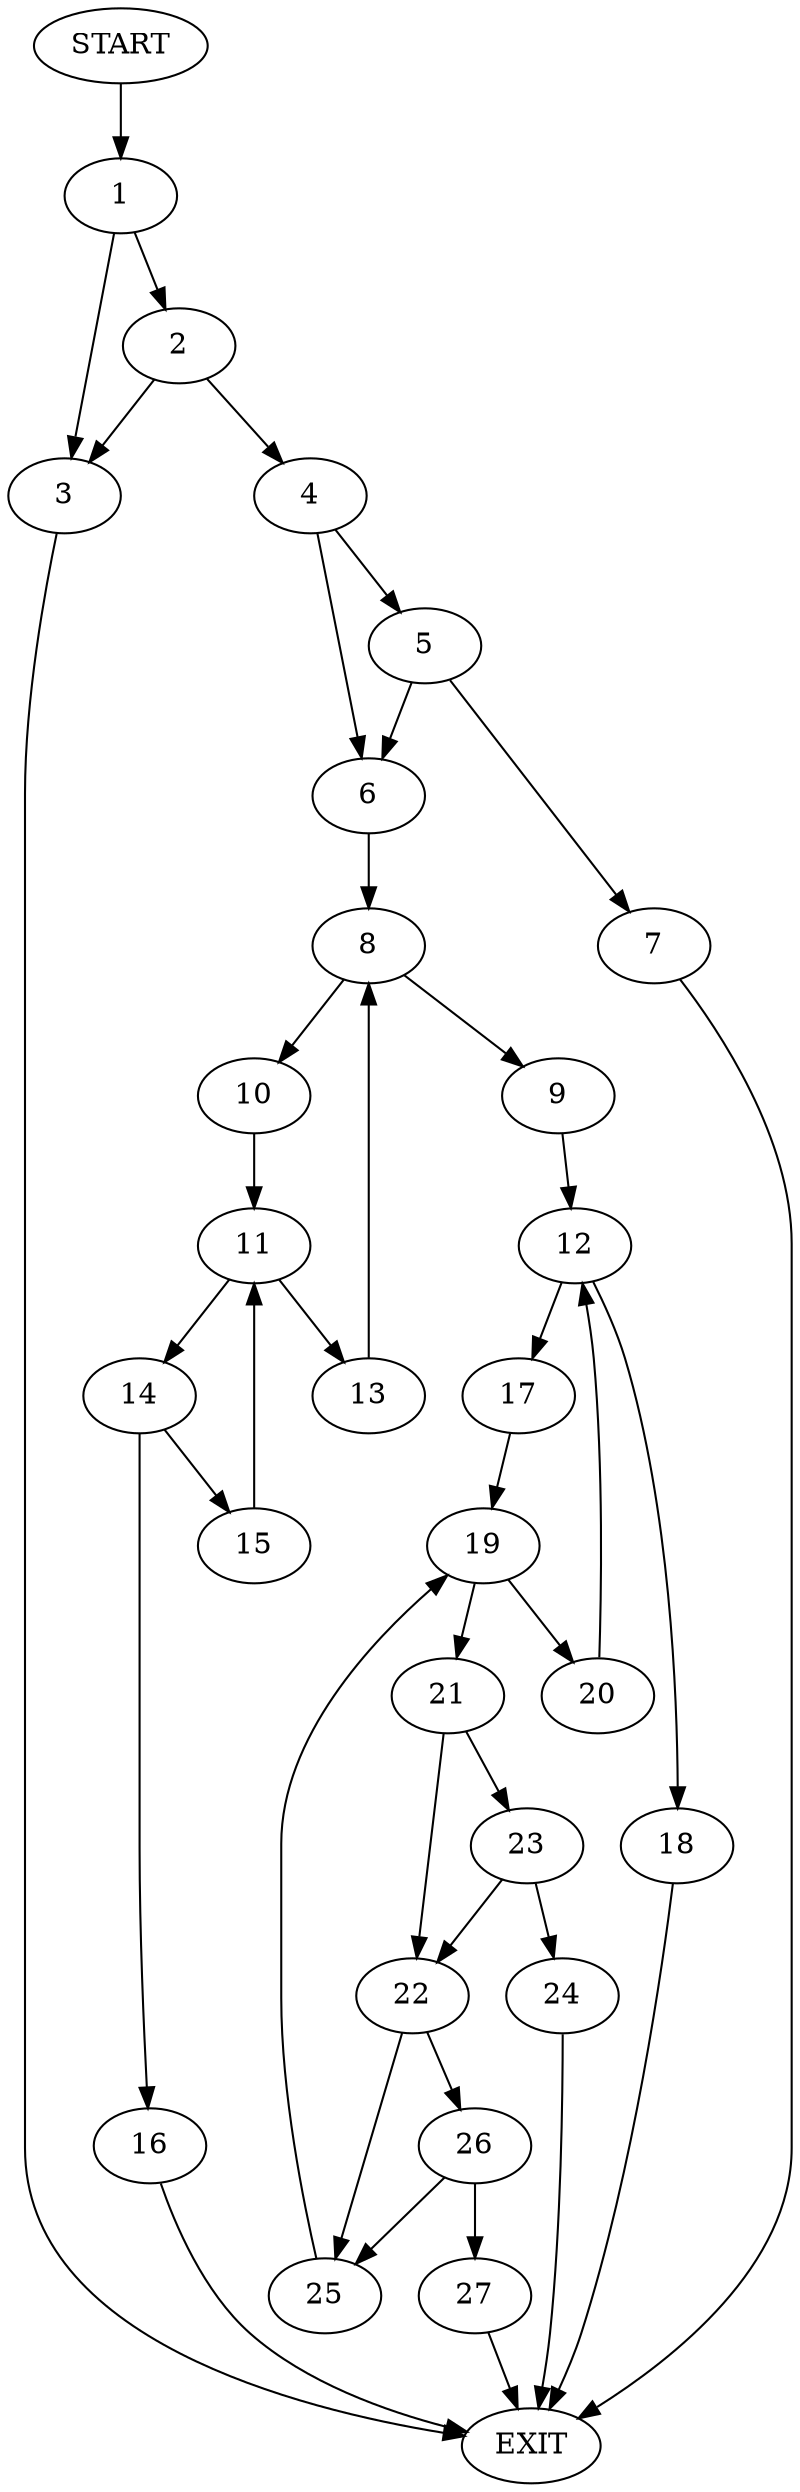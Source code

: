 digraph {
0 [label="START"]
28 [label="EXIT"]
0 -> 1
1 -> 2
1 -> 3
2 -> 3
2 -> 4
3 -> 28
4 -> 5
4 -> 6
5 -> 6
5 -> 7
6 -> 8
7 -> 28
8 -> 9
8 -> 10
10 -> 11
9 -> 12
11 -> 13
11 -> 14
14 -> 15
14 -> 16
13 -> 8
16 -> 28
15 -> 11
12 -> 17
12 -> 18
18 -> 28
17 -> 19
19 -> 20
19 -> 21
21 -> 22
21 -> 23
20 -> 12
23 -> 24
23 -> 22
22 -> 25
22 -> 26
24 -> 28
26 -> 25
26 -> 27
25 -> 19
27 -> 28
}
